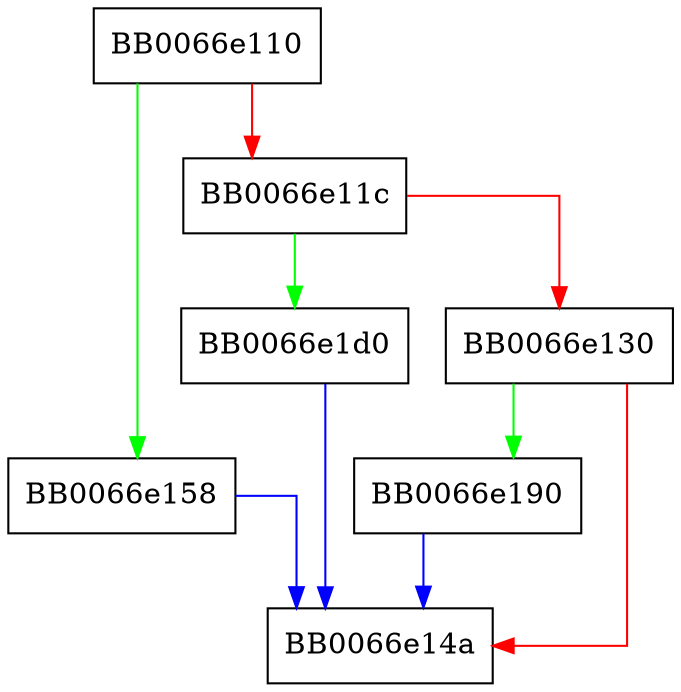 digraph s2i_ASN1_UTF8STRING {
  node [shape="box"];
  graph [splines=ortho];
  BB0066e110 -> BB0066e158 [color="green"];
  BB0066e110 -> BB0066e11c [color="red"];
  BB0066e11c -> BB0066e1d0 [color="green"];
  BB0066e11c -> BB0066e130 [color="red"];
  BB0066e130 -> BB0066e190 [color="green"];
  BB0066e130 -> BB0066e14a [color="red"];
  BB0066e158 -> BB0066e14a [color="blue"];
  BB0066e190 -> BB0066e14a [color="blue"];
  BB0066e1d0 -> BB0066e14a [color="blue"];
}